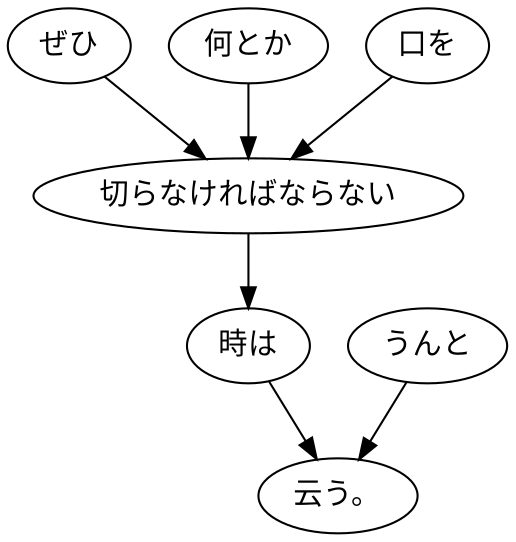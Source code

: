 digraph graph6397 {
	node0 [label="ぜひ"];
	node1 [label="何とか"];
	node2 [label="口を"];
	node3 [label="切らなければならない"];
	node4 [label="時は"];
	node5 [label="うんと"];
	node6 [label="云う。"];
	node0 -> node3;
	node1 -> node3;
	node2 -> node3;
	node3 -> node4;
	node4 -> node6;
	node5 -> node6;
}
